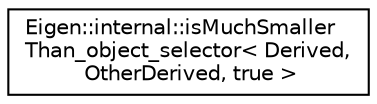 digraph "Graphical Class Hierarchy"
{
  edge [fontname="Helvetica",fontsize="10",labelfontname="Helvetica",labelfontsize="10"];
  node [fontname="Helvetica",fontsize="10",shape=record];
  rankdir="LR";
  Node1 [label="Eigen::internal::isMuchSmaller\lThan_object_selector\< Derived,\l OtherDerived, true \>",height=0.2,width=0.4,color="black", fillcolor="white", style="filled",URL="$struct_eigen_1_1internal_1_1is_much_smaller_than__object__selector_3_01_derived_00_01_other_derived_00_01true_01_4.html"];
}
